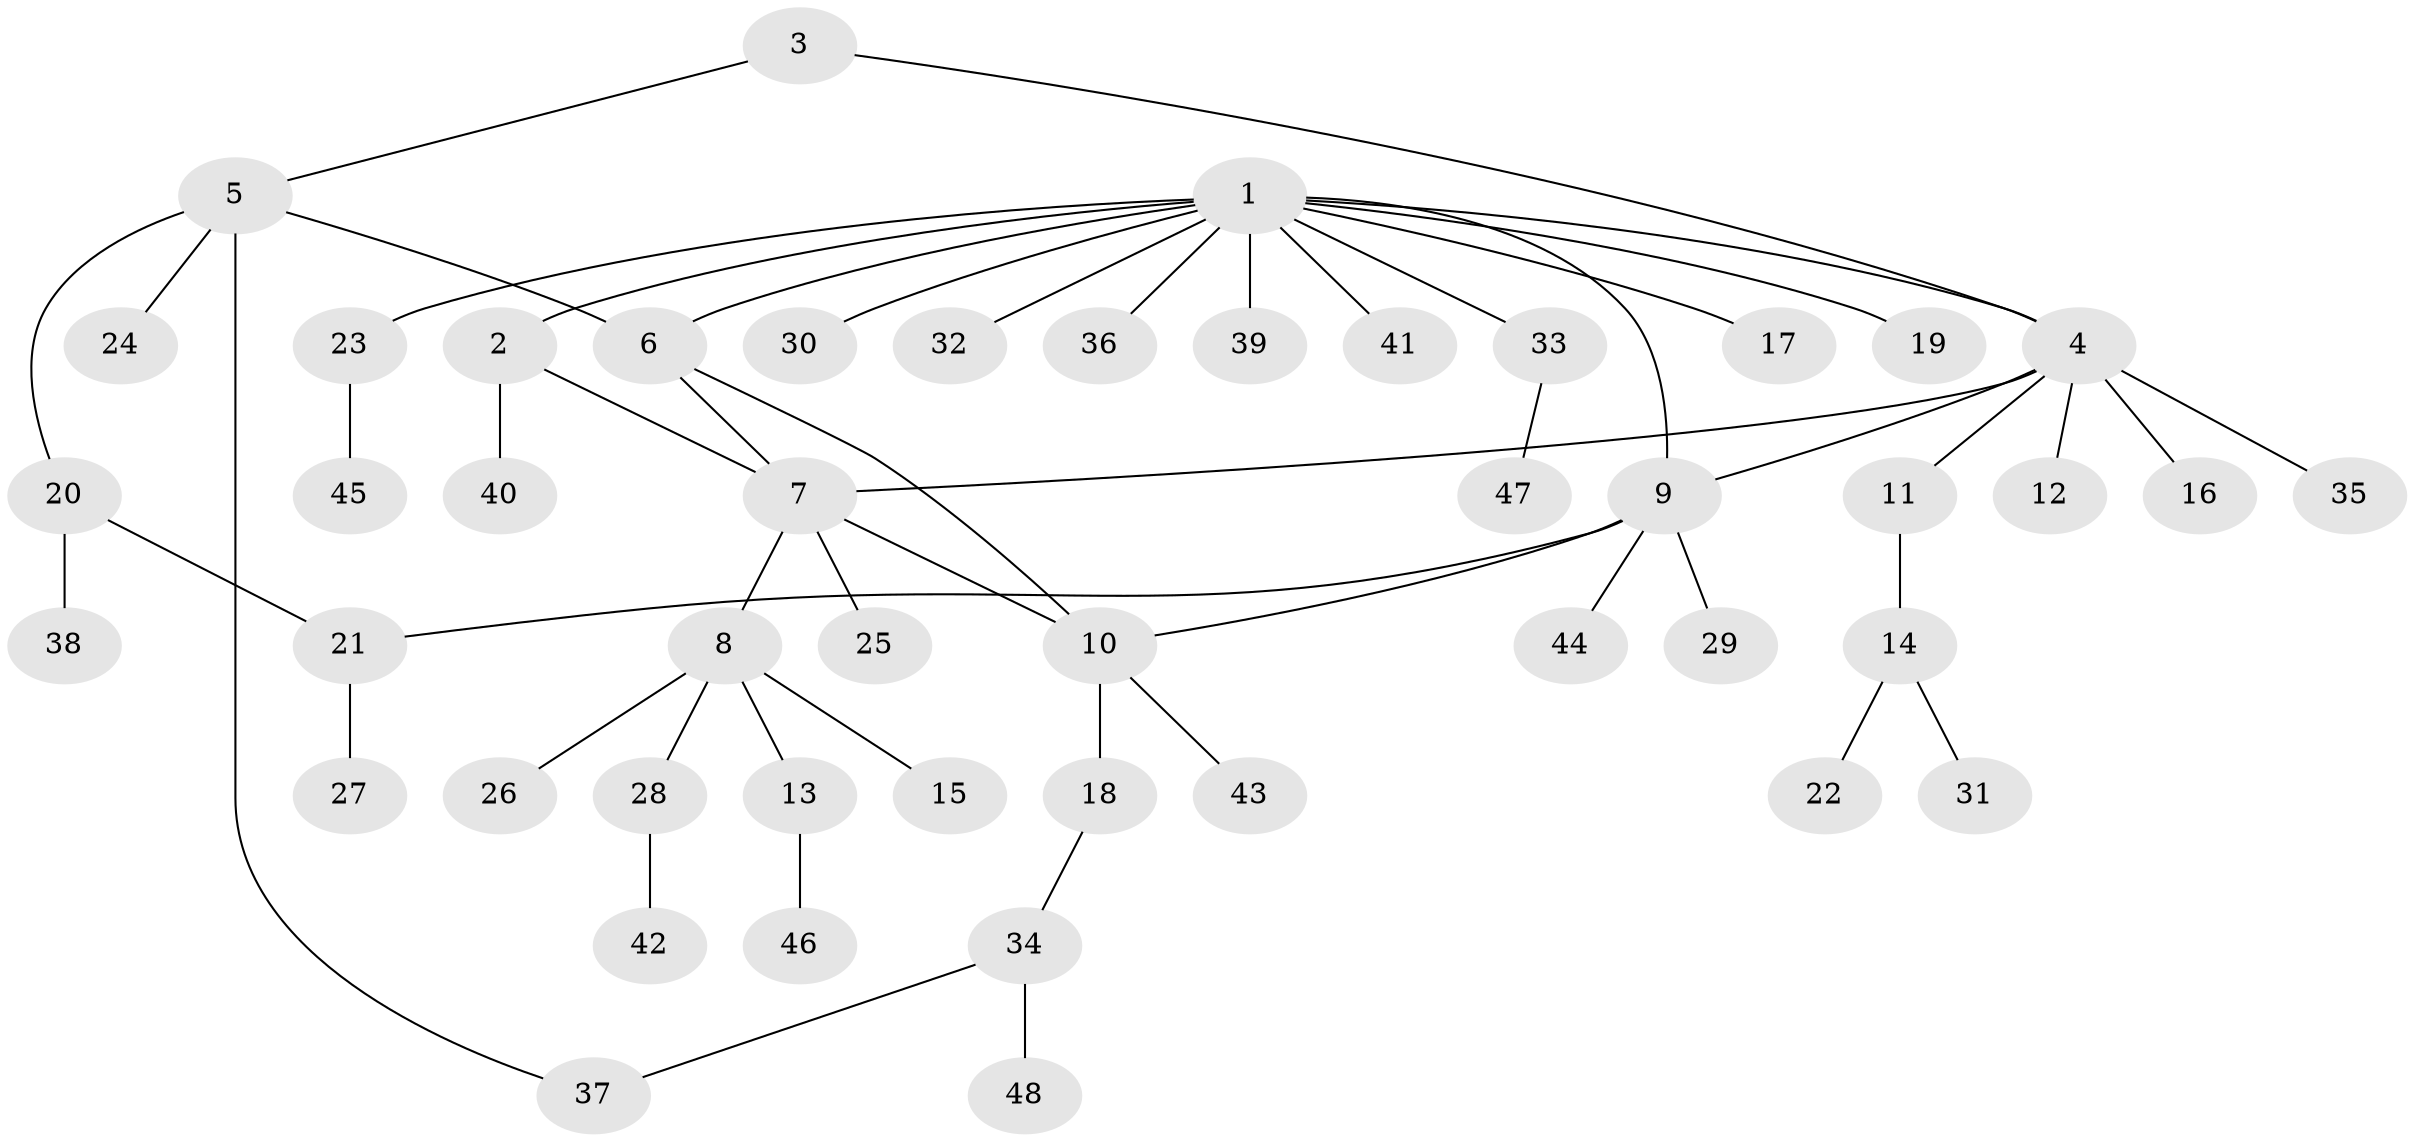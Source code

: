 // Generated by graph-tools (version 1.1) at 2025/02/03/09/25 03:02:49]
// undirected, 48 vertices, 55 edges
graph export_dot {
graph [start="1"]
  node [color=gray90,style=filled];
  1;
  2;
  3;
  4;
  5;
  6;
  7;
  8;
  9;
  10;
  11;
  12;
  13;
  14;
  15;
  16;
  17;
  18;
  19;
  20;
  21;
  22;
  23;
  24;
  25;
  26;
  27;
  28;
  29;
  30;
  31;
  32;
  33;
  34;
  35;
  36;
  37;
  38;
  39;
  40;
  41;
  42;
  43;
  44;
  45;
  46;
  47;
  48;
  1 -- 2;
  1 -- 4;
  1 -- 6;
  1 -- 9;
  1 -- 17;
  1 -- 19;
  1 -- 23;
  1 -- 30;
  1 -- 32;
  1 -- 33;
  1 -- 36;
  1 -- 39;
  1 -- 41;
  2 -- 7;
  2 -- 40;
  3 -- 4;
  3 -- 5;
  4 -- 7;
  4 -- 9;
  4 -- 11;
  4 -- 12;
  4 -- 16;
  4 -- 35;
  5 -- 6;
  5 -- 20;
  5 -- 24;
  5 -- 37;
  6 -- 7;
  6 -- 10;
  7 -- 8;
  7 -- 10;
  7 -- 25;
  8 -- 13;
  8 -- 15;
  8 -- 26;
  8 -- 28;
  9 -- 10;
  9 -- 21;
  9 -- 29;
  9 -- 44;
  10 -- 18;
  10 -- 43;
  11 -- 14;
  13 -- 46;
  14 -- 22;
  14 -- 31;
  18 -- 34;
  20 -- 21;
  20 -- 38;
  21 -- 27;
  23 -- 45;
  28 -- 42;
  33 -- 47;
  34 -- 37;
  34 -- 48;
}

